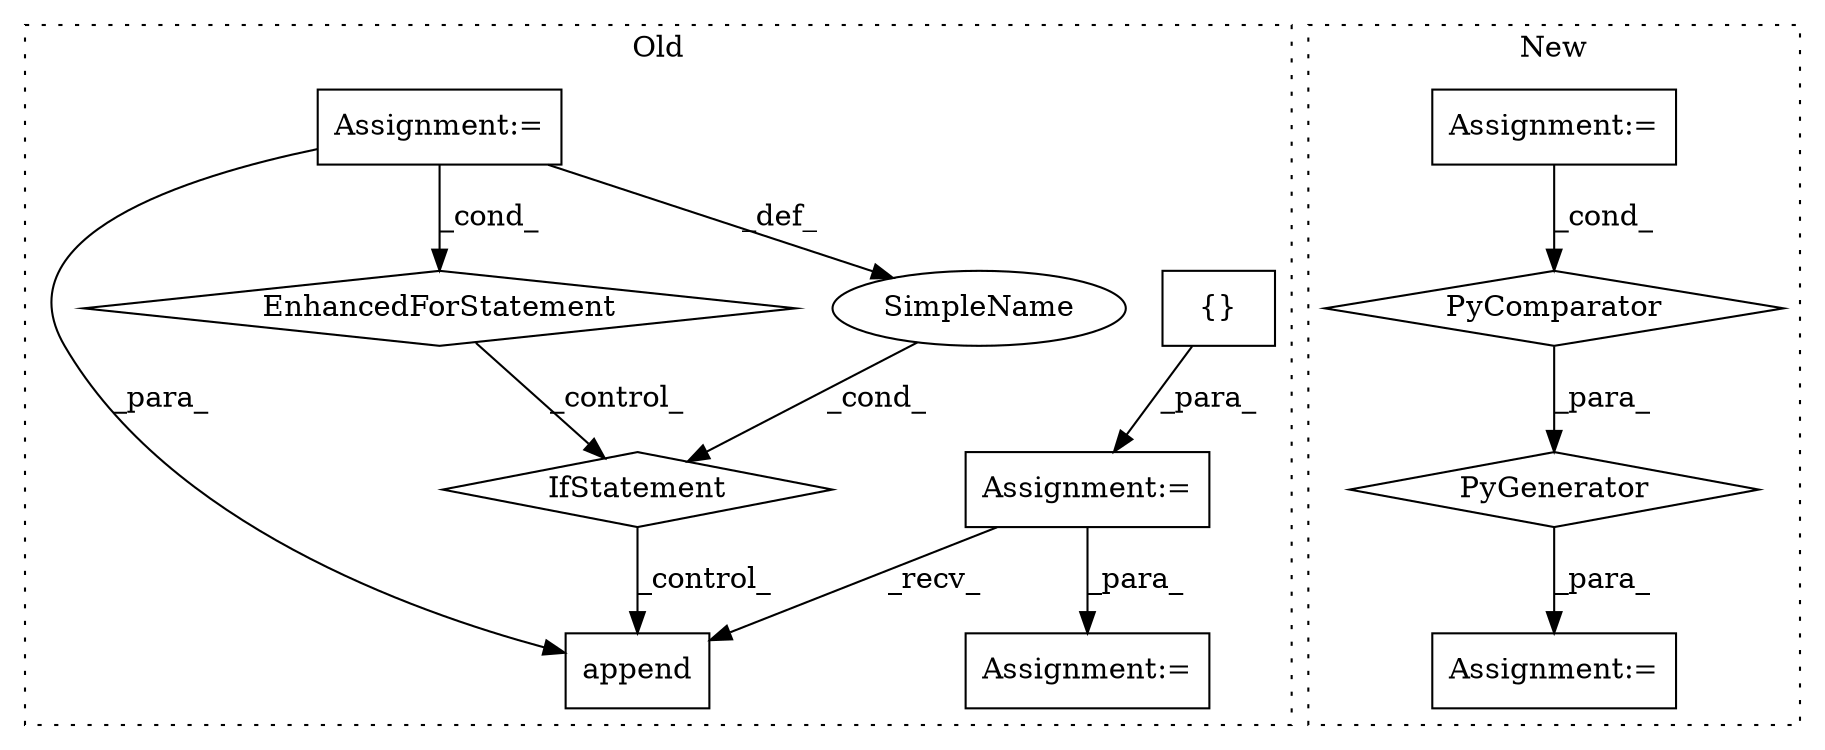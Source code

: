 digraph G {
subgraph cluster0 {
1 [label="{}" a="4" s="2104" l="2" shape="box"];
5 [label="Assignment:=" a="7" s="2094" l="1" shape="box"];
7 [label="append" a="32" s="2351,2372" l="7,1" shape="box"];
8 [label="EnhancedForStatement" a="70" s="2112,2199" l="53,2" shape="diamond"];
9 [label="Assignment:=" a="7" s="2112,2199" l="53,2" shape="box"];
10 [label="IfStatement" a="25" s="2209,2307" l="4,2" shape="diamond"];
11 [label="SimpleName" a="42" s="" l="" shape="ellipse"];
12 [label="Assignment:=" a="7" s="2392" l="1" shape="box"];
label = "Old";
style="dotted";
}
subgraph cluster1 {
2 [label="PyGenerator" a="107" s="2098" l="195" shape="diamond"];
3 [label="Assignment:=" a="7" s="2165" l="122" shape="box"];
4 [label="PyComparator" a="113" s="2165" l="122" shape="diamond"];
6 [label="Assignment:=" a="7" s="2084" l="1" shape="box"];
label = "New";
style="dotted";
}
1 -> 5 [label="_para_"];
2 -> 6 [label="_para_"];
3 -> 4 [label="_cond_"];
4 -> 2 [label="_para_"];
5 -> 7 [label="_recv_"];
5 -> 12 [label="_para_"];
8 -> 10 [label="_control_"];
9 -> 7 [label="_para_"];
9 -> 11 [label="_def_"];
9 -> 8 [label="_cond_"];
10 -> 7 [label="_control_"];
11 -> 10 [label="_cond_"];
}